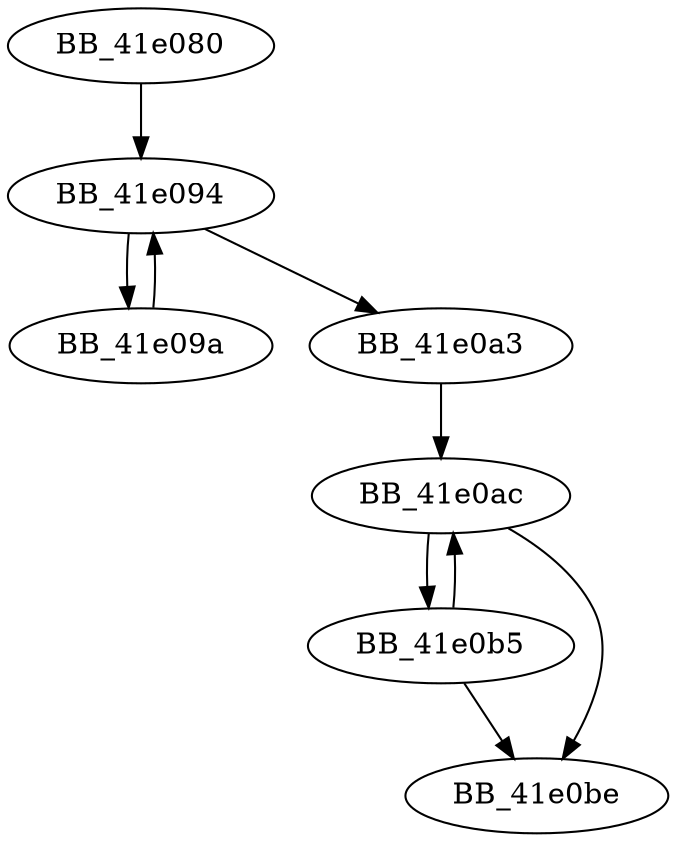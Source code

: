 DiGraph _strcspn{
BB_41e080->BB_41e094
BB_41e094->BB_41e09a
BB_41e094->BB_41e0a3
BB_41e09a->BB_41e094
BB_41e0a3->BB_41e0ac
BB_41e0ac->BB_41e0b5
BB_41e0ac->BB_41e0be
BB_41e0b5->BB_41e0ac
BB_41e0b5->BB_41e0be
}
